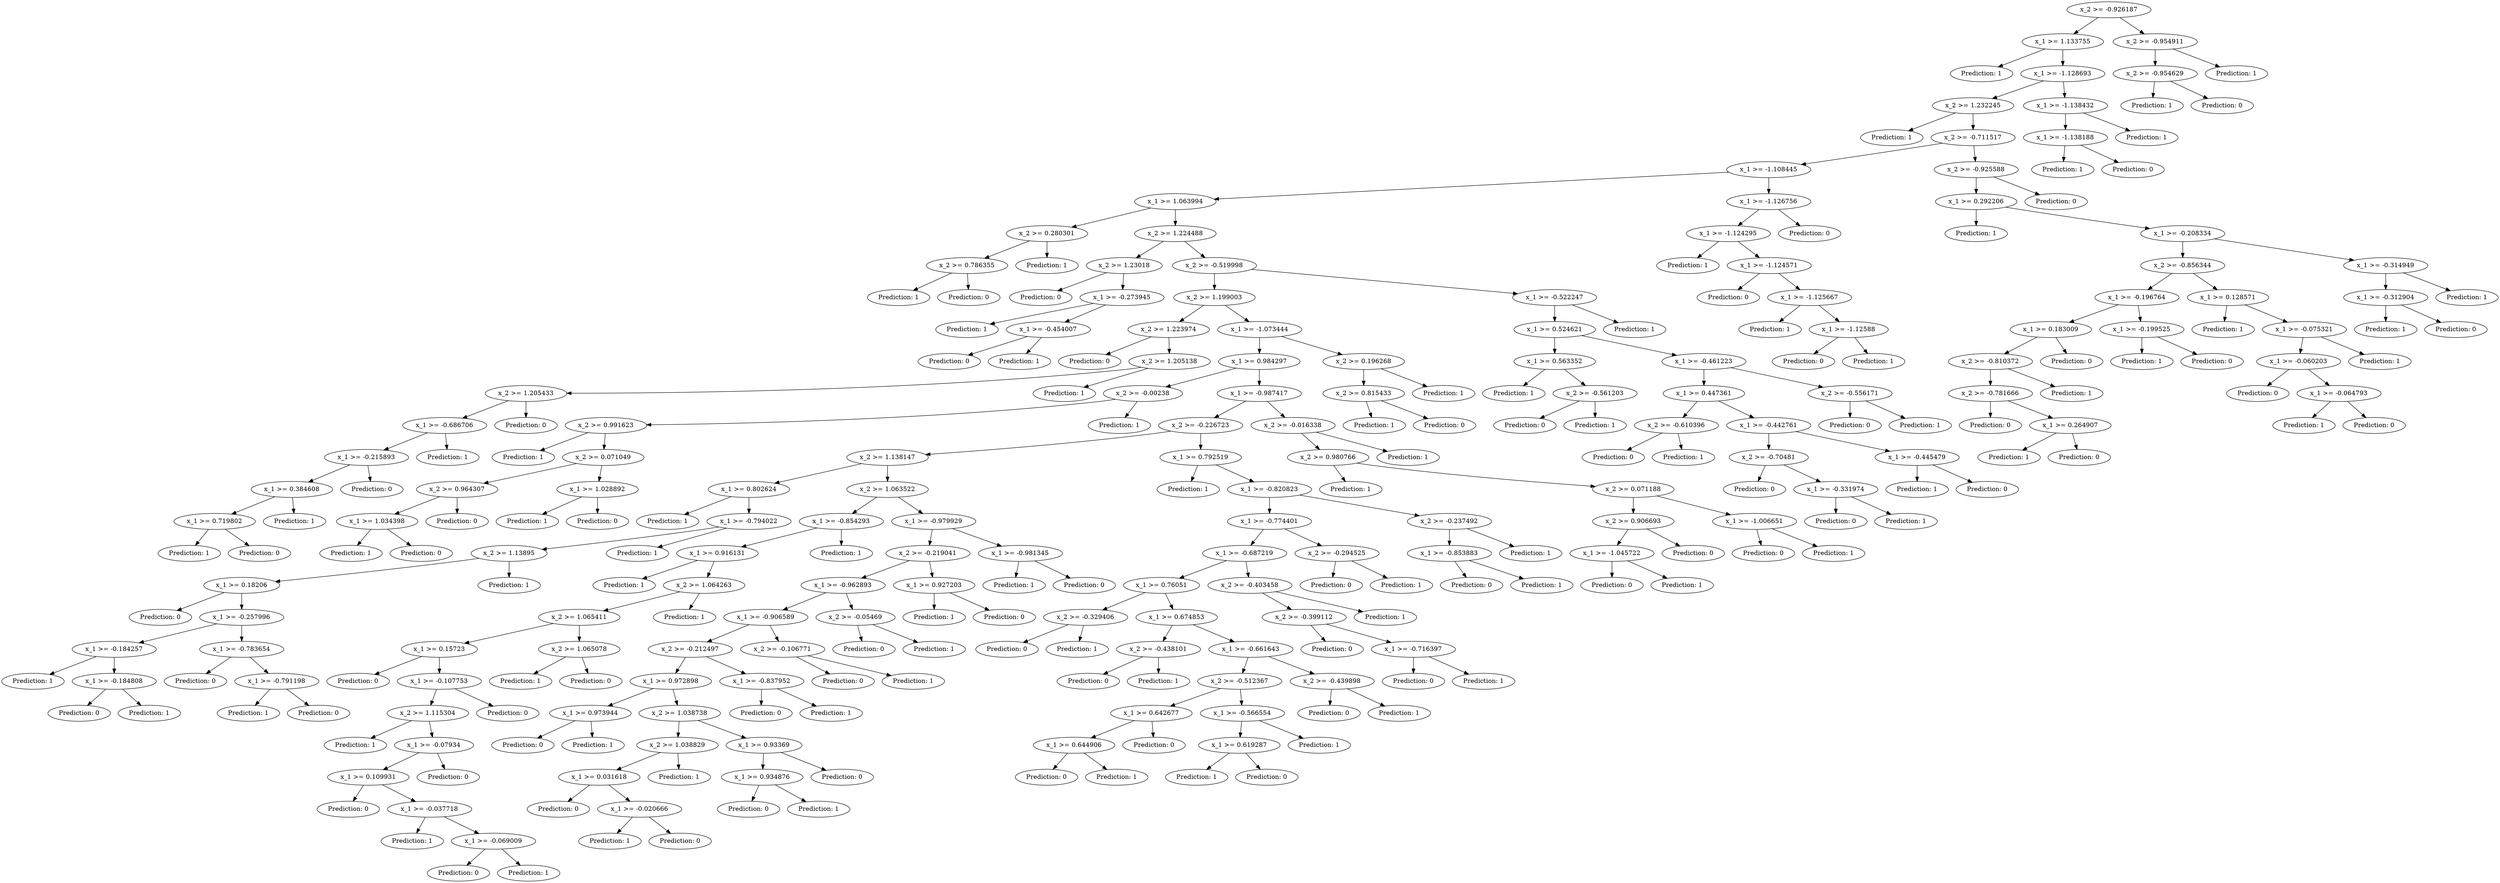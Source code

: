 digraph {
	1 [label="x_2 >= -0.926187"]
	1 -> 2
	2 [label="x_1 >= 1.133755"]
	2 -> 3
	3 [label="Prediction: 1"]
	2 -> 4
	4 [label="x_1 >= -1.128693"]
	4 -> 5
	5 [label="x_2 >= 1.232245"]
	5 -> 6
	6 [label="Prediction: 1"]
	5 -> 7
	7 [label="x_2 >= -0.711517"]
	7 -> 8
	8 [label="x_1 >= -1.108445"]
	8 -> 9
	9 [label="x_1 >= 1.063994"]
	9 -> 10
	10 [label="x_2 >= 0.280301"]
	10 -> 11
	11 [label="x_2 >= 0.786355"]
	11 -> 12
	12 [label="Prediction: 1"]
	11 -> 13
	13 [label="Prediction: 0"]
	10 -> 14
	14 [label="Prediction: 1"]
	9 -> 15
	15 [label="x_2 >= 1.224488"]
	15 -> 16
	16 [label="x_2 >= 1.23018"]
	16 -> 17
	17 [label="Prediction: 0"]
	16 -> 18
	18 [label="x_1 >= -0.273945"]
	18 -> 19
	19 [label="Prediction: 1"]
	18 -> 20
	20 [label="x_1 >= -0.454007"]
	20 -> 21
	21 [label="Prediction: 0"]
	20 -> 22
	22 [label="Prediction: 1"]
	15 -> 23
	23 [label="x_2 >= -0.519998"]
	23 -> 24
	24 [label="x_2 >= 1.199003"]
	24 -> 25
	25 [label="x_2 >= 1.223974"]
	25 -> 26
	26 [label="Prediction: 0"]
	25 -> 27
	27 [label="x_2 >= 1.205138"]
	27 -> 28
	28 [label="x_2 >= 1.205433"]
	28 -> 29
	29 [label="x_1 >= -0.686706"]
	29 -> 30
	30 [label="x_1 >= -0.215893"]
	30 -> 31
	31 [label="x_1 >= 0.384608"]
	31 -> 32
	32 [label="x_1 >= 0.719802"]
	32 -> 33
	33 [label="Prediction: 1"]
	32 -> 34
	34 [label="Prediction: 0"]
	31 -> 35
	35 [label="Prediction: 1"]
	30 -> 36
	36 [label="Prediction: 0"]
	29 -> 37
	37 [label="Prediction: 1"]
	28 -> 38
	38 [label="Prediction: 0"]
	27 -> 39
	39 [label="Prediction: 1"]
	24 -> 40
	40 [label="x_1 >= -1.073444"]
	40 -> 41
	41 [label="x_1 >= 0.984297"]
	41 -> 42
	42 [label="x_2 >= -0.00238"]
	42 -> 43
	43 [label="x_2 >= 0.991623"]
	43 -> 44
	44 [label="Prediction: 1"]
	43 -> 45
	45 [label="x_2 >= 0.071049"]
	45 -> 46
	46 [label="x_2 >= 0.964307"]
	46 -> 47
	47 [label="x_1 >= 1.034398"]
	47 -> 48
	48 [label="Prediction: 1"]
	47 -> 49
	49 [label="Prediction: 0"]
	46 -> 50
	50 [label="Prediction: 0"]
	45 -> 51
	51 [label="x_1 >= 1.028892"]
	51 -> 52
	52 [label="Prediction: 1"]
	51 -> 53
	53 [label="Prediction: 0"]
	42 -> 54
	54 [label="Prediction: 1"]
	41 -> 55
	55 [label="x_1 >= -0.987417"]
	55 -> 56
	56 [label="x_2 >= -0.226723"]
	56 -> 57
	57 [label="x_2 >= 1.138147"]
	57 -> 58
	58 [label="x_1 >= 0.802624"]
	58 -> 59
	59 [label="Prediction: 1"]
	58 -> 60
	60 [label="x_1 >= -0.794022"]
	60 -> 61
	61 [label="x_2 >= 1.13895"]
	61 -> 62
	62 [label="x_1 >= 0.18206"]
	62 -> 63
	63 [label="Prediction: 0"]
	62 -> 64
	64 [label="x_1 >= -0.257996"]
	64 -> 65
	65 [label="x_1 >= -0.184257"]
	65 -> 66
	66 [label="Prediction: 1"]
	65 -> 67
	67 [label="x_1 >= -0.184808"]
	67 -> 68
	68 [label="Prediction: 0"]
	67 -> 69
	69 [label="Prediction: 1"]
	64 -> 70
	70 [label="x_1 >= -0.783654"]
	70 -> 71
	71 [label="Prediction: 0"]
	70 -> 72
	72 [label="x_1 >= -0.791198"]
	72 -> 73
	73 [label="Prediction: 1"]
	72 -> 74
	74 [label="Prediction: 0"]
	61 -> 75
	75 [label="Prediction: 1"]
	60 -> 76
	76 [label="Prediction: 1"]
	57 -> 77
	77 [label="x_2 >= 1.063522"]
	77 -> 78
	78 [label="x_1 >= -0.854293"]
	78 -> 79
	79 [label="x_1 >= 0.916131"]
	79 -> 80
	80 [label="Prediction: 1"]
	79 -> 81
	81 [label="x_2 >= 1.064263"]
	81 -> 82
	82 [label="x_2 >= 1.065411"]
	82 -> 83
	83 [label="x_1 >= 0.15723"]
	83 -> 84
	84 [label="Prediction: 0"]
	83 -> 85
	85 [label="x_1 >= -0.107753"]
	85 -> 86
	86 [label="x_2 >= 1.115304"]
	86 -> 87
	87 [label="Prediction: 1"]
	86 -> 88
	88 [label="x_1 >= -0.07934"]
	88 -> 89
	89 [label="x_1 >= 0.109931"]
	89 -> 90
	90 [label="Prediction: 0"]
	89 -> 91
	91 [label="x_1 >= -0.037718"]
	91 -> 92
	92 [label="Prediction: 1"]
	91 -> 93
	93 [label="x_1 >= -0.069009"]
	93 -> 94
	94 [label="Prediction: 0"]
	93 -> 95
	95 [label="Prediction: 1"]
	88 -> 96
	96 [label="Prediction: 0"]
	85 -> 97
	97 [label="Prediction: 0"]
	82 -> 98
	98 [label="x_2 >= 1.065078"]
	98 -> 99
	99 [label="Prediction: 1"]
	98 -> 100
	100 [label="Prediction: 0"]
	81 -> 101
	101 [label="Prediction: 1"]
	78 -> 102
	102 [label="Prediction: 1"]
	77 -> 103
	103 [label="x_1 >= -0.979929"]
	103 -> 104
	104 [label="x_2 >= -0.219041"]
	104 -> 105
	105 [label="x_1 >= -0.962893"]
	105 -> 106
	106 [label="x_1 >= -0.906589"]
	106 -> 107
	107 [label="x_2 >= -0.212497"]
	107 -> 108
	108 [label="x_1 >= 0.972898"]
	108 -> 109
	109 [label="x_1 >= 0.973944"]
	109 -> 110
	110 [label="Prediction: 0"]
	109 -> 111
	111 [label="Prediction: 1"]
	108 -> 112
	112 [label="x_2 >= 1.038738"]
	112 -> 113
	113 [label="x_2 >= 1.038829"]
	113 -> 114
	114 [label="x_1 >= 0.031618"]
	114 -> 115
	115 [label="Prediction: 0"]
	114 -> 116
	116 [label="x_1 >= -0.020666"]
	116 -> 117
	117 [label="Prediction: 1"]
	116 -> 118
	118 [label="Prediction: 0"]
	113 -> 119
	119 [label="Prediction: 1"]
	112 -> 120
	120 [label="x_1 >= 0.93369"]
	120 -> 121
	121 [label="x_1 >= 0.934876"]
	121 -> 122
	122 [label="Prediction: 0"]
	121 -> 123
	123 [label="Prediction: 1"]
	120 -> 124
	124 [label="Prediction: 0"]
	107 -> 125
	125 [label="x_1 >= -0.837952"]
	125 -> 126
	126 [label="Prediction: 0"]
	125 -> 127
	127 [label="Prediction: 1"]
	106 -> 128
	128 [label="x_2 >= -0.106771"]
	128 -> 129
	129 [label="Prediction: 0"]
	128 -> 130
	130 [label="Prediction: 1"]
	105 -> 131
	131 [label="x_2 >= -0.05469"]
	131 -> 132
	132 [label="Prediction: 0"]
	131 -> 133
	133 [label="Prediction: 1"]
	104 -> 134
	134 [label="x_1 >= 0.927203"]
	134 -> 135
	135 [label="Prediction: 1"]
	134 -> 136
	136 [label="Prediction: 0"]
	103 -> 137
	137 [label="x_1 >= -0.981345"]
	137 -> 138
	138 [label="Prediction: 1"]
	137 -> 139
	139 [label="Prediction: 0"]
	56 -> 140
	140 [label="x_1 >= 0.792519"]
	140 -> 141
	141 [label="Prediction: 1"]
	140 -> 142
	142 [label="x_1 >= -0.820823"]
	142 -> 143
	143 [label="x_1 >= -0.774401"]
	143 -> 144
	144 [label="x_1 >= -0.687219"]
	144 -> 145
	145 [label="x_1 >= 0.76051"]
	145 -> 146
	146 [label="x_2 >= -0.329406"]
	146 -> 147
	147 [label="Prediction: 0"]
	146 -> 148
	148 [label="Prediction: 1"]
	145 -> 149
	149 [label="x_1 >= 0.674853"]
	149 -> 150
	150 [label="x_2 >= -0.438101"]
	150 -> 151
	151 [label="Prediction: 0"]
	150 -> 152
	152 [label="Prediction: 1"]
	149 -> 153
	153 [label="x_1 >= -0.661643"]
	153 -> 154
	154 [label="x_2 >= -0.512367"]
	154 -> 155
	155 [label="x_1 >= 0.642677"]
	155 -> 156
	156 [label="x_1 >= 0.644906"]
	156 -> 157
	157 [label="Prediction: 0"]
	156 -> 158
	158 [label="Prediction: 1"]
	155 -> 159
	159 [label="Prediction: 0"]
	154 -> 160
	160 [label="x_1 >= -0.566554"]
	160 -> 161
	161 [label="x_1 >= 0.619287"]
	161 -> 162
	162 [label="Prediction: 1"]
	161 -> 163
	163 [label="Prediction: 0"]
	160 -> 164
	164 [label="Prediction: 1"]
	153 -> 165
	165 [label="x_2 >= -0.439898"]
	165 -> 166
	166 [label="Prediction: 0"]
	165 -> 167
	167 [label="Prediction: 1"]
	144 -> 168
	168 [label="x_2 >= -0.403458"]
	168 -> 169
	169 [label="x_2 >= -0.399112"]
	169 -> 170
	170 [label="Prediction: 0"]
	169 -> 171
	171 [label="x_1 >= -0.716397"]
	171 -> 172
	172 [label="Prediction: 0"]
	171 -> 173
	173 [label="Prediction: 1"]
	168 -> 174
	174 [label="Prediction: 1"]
	143 -> 175
	175 [label="x_2 >= -0.294525"]
	175 -> 176
	176 [label="Prediction: 0"]
	175 -> 177
	177 [label="Prediction: 1"]
	142 -> 178
	178 [label="x_2 >= -0.237492"]
	178 -> 179
	179 [label="x_1 >= -0.853883"]
	179 -> 180
	180 [label="Prediction: 0"]
	179 -> 181
	181 [label="Prediction: 1"]
	178 -> 182
	182 [label="Prediction: 1"]
	55 -> 183
	183 [label="x_2 >= -0.016338"]
	183 -> 184
	184 [label="x_2 >= 0.980766"]
	184 -> 185
	185 [label="Prediction: 1"]
	184 -> 186
	186 [label="x_2 >= 0.071188"]
	186 -> 187
	187 [label="x_2 >= 0.906693"]
	187 -> 188
	188 [label="x_1 >= -1.045722"]
	188 -> 189
	189 [label="Prediction: 0"]
	188 -> 190
	190 [label="Prediction: 1"]
	187 -> 191
	191 [label="Prediction: 0"]
	186 -> 192
	192 [label="x_1 >= -1.006651"]
	192 -> 193
	193 [label="Prediction: 0"]
	192 -> 194
	194 [label="Prediction: 1"]
	183 -> 195
	195 [label="Prediction: 1"]
	40 -> 196
	196 [label="x_2 >= 0.196268"]
	196 -> 197
	197 [label="x_2 >= 0.815433"]
	197 -> 198
	198 [label="Prediction: 1"]
	197 -> 199
	199 [label="Prediction: 0"]
	196 -> 200
	200 [label="Prediction: 1"]
	23 -> 201
	201 [label="x_1 >= -0.522247"]
	201 -> 202
	202 [label="x_1 >= 0.524621"]
	202 -> 203
	203 [label="x_1 >= 0.563352"]
	203 -> 204
	204 [label="Prediction: 1"]
	203 -> 205
	205 [label="x_2 >= -0.561203"]
	205 -> 206
	206 [label="Prediction: 0"]
	205 -> 207
	207 [label="Prediction: 1"]
	202 -> 208
	208 [label="x_1 >= -0.461223"]
	208 -> 209
	209 [label="x_1 >= 0.447361"]
	209 -> 210
	210 [label="x_2 >= -0.610396"]
	210 -> 211
	211 [label="Prediction: 0"]
	210 -> 212
	212 [label="Prediction: 1"]
	209 -> 213
	213 [label="x_1 >= -0.442761"]
	213 -> 214
	214 [label="x_2 >= -0.70481"]
	214 -> 215
	215 [label="Prediction: 0"]
	214 -> 216
	216 [label="x_1 >= -0.331974"]
	216 -> 217
	217 [label="Prediction: 0"]
	216 -> 218
	218 [label="Prediction: 1"]
	213 -> 219
	219 [label="x_1 >= -0.445479"]
	219 -> 220
	220 [label="Prediction: 1"]
	219 -> 221
	221 [label="Prediction: 0"]
	208 -> 222
	222 [label="x_2 >= -0.556171"]
	222 -> 223
	223 [label="Prediction: 0"]
	222 -> 224
	224 [label="Prediction: 1"]
	201 -> 225
	225 [label="Prediction: 1"]
	8 -> 226
	226 [label="x_1 >= -1.126756"]
	226 -> 227
	227 [label="x_1 >= -1.124295"]
	227 -> 228
	228 [label="Prediction: 1"]
	227 -> 229
	229 [label="x_1 >= -1.124571"]
	229 -> 230
	230 [label="Prediction: 0"]
	229 -> 231
	231 [label="x_1 >= -1.125667"]
	231 -> 232
	232 [label="Prediction: 1"]
	231 -> 233
	233 [label="x_1 >= -1.12588"]
	233 -> 234
	234 [label="Prediction: 0"]
	233 -> 235
	235 [label="Prediction: 1"]
	226 -> 236
	236 [label="Prediction: 0"]
	7 -> 237
	237 [label="x_2 >= -0.925588"]
	237 -> 238
	238 [label="x_1 >= 0.292206"]
	238 -> 239
	239 [label="Prediction: 1"]
	238 -> 240
	240 [label="x_1 >= -0.208334"]
	240 -> 241
	241 [label="x_2 >= -0.856344"]
	241 -> 242
	242 [label="x_1 >= -0.196764"]
	242 -> 243
	243 [label="x_1 >= 0.183009"]
	243 -> 244
	244 [label="x_2 >= -0.810372"]
	244 -> 245
	245 [label="x_2 >= -0.781666"]
	245 -> 246
	246 [label="Prediction: 0"]
	245 -> 247
	247 [label="x_1 >= 0.264907"]
	247 -> 248
	248 [label="Prediction: 1"]
	247 -> 249
	249 [label="Prediction: 0"]
	244 -> 250
	250 [label="Prediction: 1"]
	243 -> 251
	251 [label="Prediction: 0"]
	242 -> 252
	252 [label="x_1 >= -0.199525"]
	252 -> 253
	253 [label="Prediction: 1"]
	252 -> 254
	254 [label="Prediction: 0"]
	241 -> 255
	255 [label="x_1 >= 0.128571"]
	255 -> 256
	256 [label="Prediction: 1"]
	255 -> 257
	257 [label="x_1 >= -0.075321"]
	257 -> 258
	258 [label="x_1 >= -0.060203"]
	258 -> 259
	259 [label="Prediction: 0"]
	258 -> 260
	260 [label="x_1 >= -0.064793"]
	260 -> 261
	261 [label="Prediction: 1"]
	260 -> 262
	262 [label="Prediction: 0"]
	257 -> 263
	263 [label="Prediction: 1"]
	240 -> 264
	264 [label="x_1 >= -0.314949"]
	264 -> 265
	265 [label="x_1 >= -0.312904"]
	265 -> 266
	266 [label="Prediction: 1"]
	265 -> 267
	267 [label="Prediction: 0"]
	264 -> 268
	268 [label="Prediction: 1"]
	237 -> 269
	269 [label="Prediction: 0"]
	4 -> 270
	270 [label="x_1 >= -1.138432"]
	270 -> 271
	271 [label="x_1 >= -1.138188"]
	271 -> 272
	272 [label="Prediction: 1"]
	271 -> 273
	273 [label="Prediction: 0"]
	270 -> 274
	274 [label="Prediction: 1"]
	1 -> 275
	275 [label="x_2 >= -0.954911"]
	275 -> 276
	276 [label="x_2 >= -0.954629"]
	276 -> 277
	277 [label="Prediction: 1"]
	276 -> 278
	278 [label="Prediction: 0"]
	275 -> 279
	279 [label="Prediction: 1"]
}
